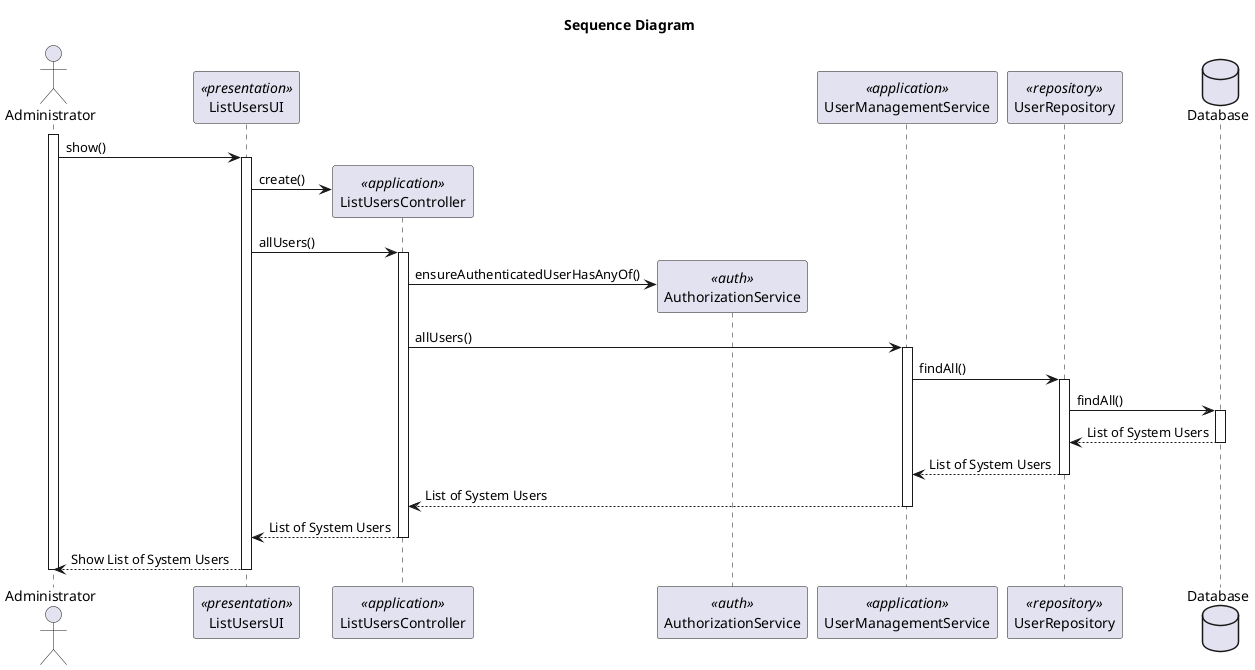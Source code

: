 @startuml
title Sequence Diagram

actor Administrator
participant "ListUsersUI" as UI <<presentation>>
participant "ListUsersController" as Controller <<application>>
participant "AuthorizationService" as AuthorizationService <<auth>>
participant "UserManagementService" as UserManagementService <<application>>
participant "UserRepository" as UserRepository <<repository>>
database "Database" as Database

activate Administrator

Administrator -> UI: show()
    activate UI

UI -> Controller** : create()

UI -> Controller: allUsers()
    activate Controller

        Controller -> AuthorizationService** : ensureAuthenticatedUserHasAnyOf()

        Controller -> UserManagementService: allUsers()
            activate UserManagementService

                UserManagementService -> UserRepository: findAll()
                    activate UserRepository

                        UserRepository -> Database:  findAll()
                            activate Database

                                Database --> UserRepository: List of System Users
                            deactivate Database
                        UserRepository --> UserManagementService: List of System Users
                    deactivate UserRepository


                UserManagementService --> Controller: List of System Users
            deactivate UserManagementService

        Controller --> UI: List of System Users
    deactivate Controller

UI --> Administrator: Show List of System Users
deactivate UI
deactivate Administrator

@enduml
